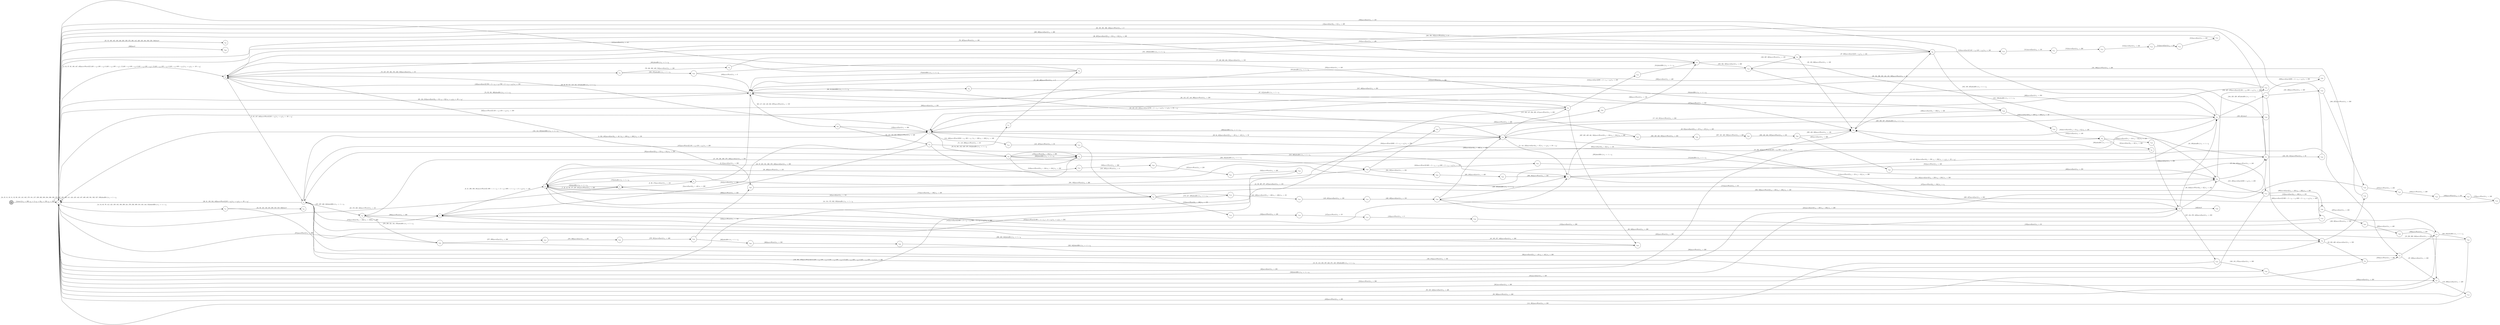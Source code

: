 digraph EFSM{
  graph [rankdir="LR", fontname="Latin Modern Math"];
  node [color="black", fillcolor="white", shape="circle", style="filled", fontname="Latin Modern Math"];
  edge [fontname="Latin Modern Math"];

  s0[fillcolor="gray", label=<s<sub>0</sub>>];
  s1[label=<s<sub>1</sub>>];
  s2[label=<s<sub>2</sub>>];
  s3[label=<s<sub>3</sub>>];
  s4[label=<s<sub>4</sub>>];
  s5[label=<s<sub>5</sub>>];
  s6[label=<s<sub>6</sub>>];
  s7[label=<s<sub>7</sub>>];
  s8[label=<s<sub>8</sub>>];
  s9[label=<s<sub>9</sub>>];
  s10[label=<s<sub>10</sub>>];
  s11[label=<s<sub>11</sub>>];
  s12[label=<s<sub>12</sub>>];
  s14[label=<s<sub>14</sub>>];
  s15[label=<s<sub>15</sub>>];
  s18[label=<s<sub>18</sub>>];
  s19[label=<s<sub>19</sub>>];
  s26[label=<s<sub>26</sub>>];
  s27[label=<s<sub>27</sub>>];
  s28[label=<s<sub>28</sub>>];
  s32[label=<s<sub>32</sub>>];
  s44[label=<s<sub>44</sub>>];
  s46[label=<s<sub>46</sub>>];
  s47[label=<s<sub>47</sub>>];
  s48[label=<s<sub>48</sub>>];
  s49[label=<s<sub>49</sub>>];
  s56[label=<s<sub>56</sub>>];
  s57[label=<s<sub>57</sub>>];
  s59[label=<s<sub>59</sub>>];
  s60[label=<s<sub>60</sub>>];
  s61[label=<s<sub>61</sub>>];
  s64[label=<s<sub>64</sub>>];
  s66[label=<s<sub>66</sub>>];
  s67[label=<s<sub>67</sub>>];
  s69[label=<s<sub>69</sub>>];
  s70[label=<s<sub>70</sub>>];
  s71[label=<s<sub>71</sub>>];
  s72[label=<s<sub>72</sub>>];
  s75[label=<s<sub>75</sub>>];
  s76[label=<s<sub>76</sub>>];
  s77[label=<s<sub>77</sub>>];
  s97[label=<s<sub>97</sub>>];
  s102[label=<s<sub>102</sub>>];
  s103[label=<s<sub>103</sub>>];
  s105[label=<s<sub>105</sub>>];
  s107[label=<s<sub>107</sub>>];
  s108[label=<s<sub>108</sub>>];
  s110[label=<s<sub>110</sub>>];
  s151[label=<s<sub>151</sub>>];
  s152[label=<s<sub>152</sub>>];
  s155[label=<s<sub>155</sub>>];
  s156[label=<s<sub>156</sub>>];
  s157[label=<s<sub>157</sub>>];
  s158[label=<s<sub>158</sub>>];
  s160[label=<s<sub>160</sub>>];
  s164[label=<s<sub>164</sub>>];
  s165[label=<s<sub>165</sub>>];
  s166[label=<s<sub>166</sub>>];
  s167[label=<s<sub>167</sub>>];
  s168[label=<s<sub>168</sub>>];
  s169[label=<s<sub>169</sub>>];
  s170[label=<s<sub>170</sub>>];
  s173[label=<s<sub>173</sub>>];
  s190[label=<s<sub>190</sub>>];
  s191[label=<s<sub>191</sub>>];
  s199[label=<s<sub>199</sub>>];
  s203[label=<s<sub>203</sub>>];
  s204[label=<s<sub>204</sub>>];
  s205[label=<s<sub>205</sub>>];
  s207[label=<s<sub>207</sub>>];
  s228[label=<s<sub>228</sub>>];
  s245[label=<s<sub>245</sub>>];
  s276[label=<s<sub>276</sub>>];
  s277[label=<s<sub>277</sub>>];
  s278[label=<s<sub>278</sub>>];
  s279[label=<s<sub>279</sub>>];
  s280[label=<s<sub>280</sub>>];
  s286[label=<s<sub>286</sub>>];
  s287[label=<s<sub>287</sub>>];
  s288[label=<s<sub>288</sub>>];
  s295[label=<s<sub>295</sub>>];
  s302[label=<s<sub>302</sub>>];
  s303[label=<s<sub>303</sub>>];
  s313[label=<s<sub>313</sub>>];
  s316[label=<s<sub>316</sub>>];
  s326[label=<s<sub>326</sub>>];
  s329[label=<s<sub>329</sub>>];
  s334[label=<s<sub>334</sub>>];
  s335[label=<s<sub>335</sub>>];
  s353[label=<s<sub>353</sub>>];
  s358[label=<s<sub>358</sub>>];
  s414[label=<s<sub>414</sub>>];
  s415[label=<s<sub>415</sub>>];
  s418[label=<s<sub>418</sub>>];
  s419[label=<s<sub>419</sub>>];
  s446[label=<s<sub>446</sub>>];
  s465[label=<s<sub>465</sub>>];
  s496[label=<s<sub>496</sub>>];
  s497[label=<s<sub>497</sub>>];
  s498[label=<s<sub>498</sub>>];
  s510[label=<s<sub>510</sub>>];
  s511[label=<s<sub>511</sub>>];
  s512[label=<s<sub>512</sub>>];
  s513[label=<s<sub>513</sub>>];
  s514[label=<s<sub>514</sub>>];
  s515[label=<s<sub>515</sub>>];
  s519[label=<s<sub>519</sub>>];
  s520[label=<s<sub>520</sub>>];
  s521[label=<s<sub>521</sub>>];
  s522[label=<s<sub>522</sub>>];

  s0->s1[label=<<i> [1]start:2/o<sub>1</sub> := 200, o<sub>2</sub> := 3, o<sub>3</sub> := 0&#91;r<sub>3</sub> := 150, r<sub>2</sub> := 250&#93;</i>>];
  s4->s5[label=<<i> [5]moveEast:0&#91;r<sub>3</sub> &gt; -48&#93;/o<sub>1</sub> := 200</i>>];
  s8->s9[label=<<i> [9, 91]moveEast:0/o<sub>1</sub> := 200</i>>];
  s10->s11[label=<<i> [11, 141, 223]moveEast:0&#91;r<sub>3</sub> &gt; 27&#93;/o<sub>1</sub> := r<sub>2</sub>&#91;r<sub>2</sub> := 50 + r<sub>2</sub>&#93;</i>>];
  s11->s12[label=<<i> [12, 142, 224]moveEast:0&#91;r<sub>2</sub> &gt; 250, r<sub>2</sub> &gt; 250&#93;/o<sub>1</sub> := r<sub>2</sub>&#91;r<sub>2</sub> := 50 + r<sub>2</sub>&#93;</i>>];
  s12->s1[label=<<i> [13]moveEast:0&#91;r<sub>3</sub> &gt; 0&#93;/o<sub>1</sub> := 400</i>>];
  s15->s12[label=<<i> [16, 198]alienHit:1/o<sub>1</sub> := 1 + i<sub>0</sub></i>>];
  s12->s4[label=<<i> [17, 143, 231]moveWest:0/o<sub>1</sub> := 350</i>>];
  s19->s5[label=<<i> [20, 349]moveWest:0/o<sub>1</sub> := 200</i>>];
  s1->s26[label=<<i> [26, 267]moveEast:0&#91;!(r<sub>3</sub> &gt; 52&or;r<sub>3</sub> &gt; 52)&#93;/o<sub>1</sub> := 100</i>>];
  s26->s27[label=<<i> [27, 268]moveEast:0&#91;105 &gt; r<sub>3</sub>&#93;/o<sub>1</sub> := 150</i>>];
  s10->s28[label=<<i> [40, 85]moveEast:0&#91;!(r<sub>3</sub> &gt; 27&or;r<sub>3</sub> &gt; 27)&#93;/o<sub>1</sub> := 100</i>>];
  s7->s6[label=<<i> [43]shieldHit:1/o<sub>1</sub> := -1 + i<sub>0</sub></i>>];
  s44->s6[label=<<i> [45]moveEast:0/o<sub>1</sub> := 150</i>>];
  s15->s56[label=<<i> [56, 243]moveWest:0&#91;r<sub>3</sub> &gt; 52&#93;/o<sub>1</sub> := 150</i>>];
  s57->s4[label=<<i> [58]shieldHit:1/o<sub>1</sub> := -1 + i<sub>0</sub></i>>];
  s59->s60[label=<<i> [60]moveEast:0&#91;r<sub>3</sub> &gt; 52&#93;/o<sub>1</sub> := 150</i>>];
  s60->s61[label=<<i> [61]moveEast:0&#91;r<sub>3</sub> &gt; 52&#93;/o<sub>1</sub> := 200</i>>];
  s61->s1[label=<<i> [62]moveEast:0/o<sub>1</sub> := 250</i>>];
  s9->s66[label=<<i> [66, 311]shieldHit:1/o<sub>1</sub> := -1 + i<sub>0</sub></i>>];
  s66->s67[label=<<i> [67, 312]alienHit:1/o<sub>1</sub> := 1 + i<sub>0</sub></i>>];
  s72->s9[label=<<i> [73]shieldHit:1/o<sub>1</sub> := -1 + i<sub>0</sub></i>>];
  s77->s1[label=<<i> [78, 337]moveWest:0/o<sub>1</sub> := 100</i>>];
  s4->s10[label=<<i> [39, 84, 452]moveEast:0&#91;!(r<sub>3</sub> &gt; -48&or;r<sub>3</sub> &gt; -48)&#93;/o<sub>1</sub> := 50</i>>];
  s46->s6[label=<<i> [88, 480]moveWest:0/o<sub>1</sub> := 150</i>>];
  s7->s8[label=<<i> [8, 90, 175]moveEast:0/o<sub>1</sub> := 150</i>>];
  s2->s4[label=<<i> [38, 83, 93, 211, 413, 451, 517]alienHit:1/o<sub>1</sub> := 1 + i<sub>0</sub></i>>];
  s59->s3[label=<<i> [95]moveEast:0&#91;!(r<sub>3</sub> &gt; 52&or;r<sub>3</sub> &gt; 52)&#93;/o<sub>1</sub> := 250</i>>];
  s3->s18[label=<<i> [96]moveEast:0&#91;!(r<sub>3</sub> &gt; -48&or;r<sub>3</sub> &gt; -48)&#93;/o<sub>1</sub> := 300</i>>];
  s18->s97[label=<<i> [97, 389]moveEast:0/o<sub>1</sub> := 350</i>>];
  s97->s1[label=<<i> [98, 500]moveWest:0/o<sub>1</sub> := 300</i>>];
  s2->s26[label=<<i> [101, 129]shieldHit:1/o<sub>1</sub> := -1 + i<sub>0</sub></i>>];
  s102->s103[label=<<i> [103]moveEast:0&#91;!(r<sub>3</sub> &gt; 100&or;r<sub>3</sub> &gt; 100)&#93;/o<sub>1</sub> := 50</i>>];
  s103->s60[label=<<i> [104]moveEast:0/o<sub>1</sub> := 100</i>>];
  s60->s105[label=<<i> [105]moveEast:0&#91;!(r<sub>3</sub> &gt; 52&or;r<sub>3</sub> &gt; 52)&#93;/o<sub>1</sub> := 150</i>>];
  s105->s15[label=<<i> [106]moveEast:0/o<sub>1</sub> := 200</i>>];
  s107->s108[label=<<i> [108, 185, 273]moveEast:0/o<sub>1</sub> := 300</i>>];
  s108->s97[label=<<i> [109]moveEast:0/o<sub>1</sub> := 350</i>>];
  s97->s110[label=<<i> [110, 390]moveEast:0/o<sub>1</sub> := 400</i>>];
  s110->s1[label=<<i> [111, 391]moveWest:0/o<sub>1</sub> := 350</i>>];
  s15->s10[label=<<i> [114]moveWest:0&#91;!(r<sub>3</sub> &gt; 52&or;r<sub>3</sub> &gt; 52)&#93;/o<sub>1</sub> := 300</i>>];
  s69->s70[label=<<i> [70, 118, 150, 253, 398]moveWest:0/o<sub>1</sub> := 100</i>>];
  s72->s1[label=<<i> [121]moveEast:0/o<sub>1</sub> := 50</i>>];
  s1->s9[label=<<i> [65, 124, 218]moveEast:0&#91;r<sub>3</sub> &gt; 52, r<sub>3</sub> &gt; 52&#93;/o<sub>1</sub> := r<sub>2</sub>&#91;r<sub>2</sub> := 50 + r<sub>2</sub>&#93;</i>>];
  s9->s2[label=<<i> [128]moveEast:0&#91;!(799 &gt; 2 &times; r<sub>2</sub> + r<sub>3</sub>&or;799 &gt; 2 &times; r<sub>2</sub> + r<sub>3</sub>)&#93;/o<sub>1</sub> := 250</i>>];
  s26->s102[label=<<i> [102, 130, 435]alienHit:1/o<sub>1</sub> := 1 + i<sub>0</sub></i>>];
  s102->s9[label=<<i> [131]moveWest:0/o<sub>1</sub> := 200</i>>];
  s9->s69[label=<<i> [69, 117, 132, 149, 252, 397]moveWest:0/o<sub>1</sub> := 150</i>>];
  s69->s4[label=<<i> [133]moveEast:0/o<sub>1</sub> := 200</i>>];
  s4->s1[label=<<i> [134, 144, 325]shieldHit:1/o<sub>1</sub> := -1 + i<sub>0</sub></i>>];
  s1->s2[label=<<i> [2, 34, 37, 82, 136, 447, 450]moveWest:0&#91;!(!(450 &gt; r<sub>2</sub>&or;199 &gt; r<sub>2</sub>)&or;!(450 &gt; r<sub>2</sub>&or;199 &gt; r<sub>2</sub>)), !(!(450 &gt; r<sub>2</sub>&or;199 &gt; r<sub>2</sub>)&or;!(450 &gt; r<sub>2</sub>&or;199 &gt; r<sub>2</sub>)), !(!(450 &gt; r<sub>2</sub>&or;199 &gt; r<sub>2</sub>)&or;!(450 &gt; r<sub>2</sub>&or;199 &gt; r<sub>2</sub>))&#93;/o<sub>1</sub> := r<sub>3</sub>&#91;r<sub>3</sub> := -50 + r<sub>3</sub>&#93;</i>>];
  s3->s1[label=<<i> [36, 81, 138, 344, 449]moveWest:0&#91;150 &gt; r<sub>3</sub>&#93;/o<sub>1</sub> := r<sub>3</sub>&#91;r<sub>3</sub> := -50 + r<sub>3</sub>&#93;</i>>];
  s70->s151[label=<<i> [151]alienHit:1/o<sub>1</sub> := 1 + i<sub>0</sub></i>>];
  s151->s152[label=<<i> [152]moveEast:0&#91;r<sub>3</sub> &gt; 100&#93;/o<sub>1</sub> := 150</i>>];
  s152->s6[label=<<i> [153]moveEast:0/o<sub>1</sub> := 200</i>>];
  s6->s44[label=<<i> [44, 154, 172, 382, 529]alienHit:1/o<sub>1</sub> := 1 + i<sub>0</sub></i>>];
  s44->s155[label=<<i> [155]moveWest:0&#91;r<sub>3</sub> &gt; 100&#93;/o<sub>1</sub> := 150</i>>];
  s155->s156[label=<<i> [156]moveWest:0/o<sub>1</sub> := 100</i>>];
  s156->s157[label=<<i> [157]moveWest:0/o<sub>1</sub> := 50</i>>];
  s157->s158[label=<<i> [158]moveWest:0/o<sub>1</sub> := 0</i>>];
  s158->s19[label=<<i> [159]moveEast:0/o<sub>1</sub> := 50</i>>];
  s19->s160[label=<<i> [160, 234]alienHit:1/o<sub>1</sub> := 1 + i<sub>0</sub></i>>];
  s160->s1[label=<<i> [161]moveEast:0/o<sub>1</sub> := 100</i>>];
  s164->s165[label=<<i> [165, 226]moveWest:0/o<sub>1</sub> := 350</i>>];
  s165->s166[label=<<i> [166, 227]moveWest:0/o<sub>1</sub> := 300</i>>];
  s166->s167[label=<<i> [167]moveWest:0/o<sub>1</sub> := 250</i>>];
  s167->s168[label=<<i> [168]moveWest:0/o<sub>1</sub> := 200</i>>];
  s168->s169[label=<<i> [169]moveWest:0/o<sub>1</sub> := 150</i>>];
  s169->s170[label=<<i> [170]moveWest:0/o<sub>1</sub> := 100</i>>];
  s170->s6[label=<<i> [171]moveWest:0/o<sub>1</sub> := 50</i>>];
  s44->s173[label=<<i> [173, 417, 489]alienHit:1/o<sub>1</sub> := 1 + i<sub>0</sub></i>>];
  s173->s7[label=<<i> [174]moveEast:0&#91;r<sub>3</sub> &gt; 100&#93;/o<sub>1</sub> := 100</i>>];
  s8->s6[label=<<i> [176]alienHit:1/o<sub>1</sub> := 1 + i<sub>0</sub></i>>];
  s6->s7[label=<<i> [7, 22, 42, 89, 177, 237, 481]moveWest:0/o<sub>1</sub> := 100</i>>];
  s7->s1[label=<<i> [23, 178, 238, 482]moveWest:0/o<sub>1</sub> := 50</i>>];
  s108->s3[label=<<i> [186, 274]moveWest:0/o<sub>1</sub> := 250</i>>];
  s3->s46[label=<<i> [187]moveWest:0&#91;!(150 &gt; r<sub>3</sub>&or;150 &gt; r<sub>3</sub>)&#93;/o<sub>1</sub> := 200</i>>];
  s48->s190[label=<<i> [190, 305]moveWest:0/o<sub>1</sub> := 250</i>>];
  s190->s191[label=<<i> [191, 306]moveWest:0/o<sub>1</sub> := 200</i>>];
  s27->s28[label=<<i> [28, 193, 366]moveWest:0/o<sub>1</sub> := 100</i>>];
  s12->s199[label=<<i> [199, 221]win:0</i>>];
  s10->s4[label=<<i> [200]shieldHit:1/o<sub>1</sub> := -1 + i<sub>0</sub></i>>];
  s4->s59[label=<<i> [59, 94, 201, 212, 459, 478, 518]alienHit:1/o<sub>1</sub> := 1 + i<sub>0</sub></i>>];
  s59->s46[label=<<i> [202]shieldHit:1/o<sub>1</sub> := -1 + i<sub>0</sub></i>>];
  s46->s203[label=<<i> [203, 352]alienHit:1/o<sub>1</sub> := 1 + i<sub>0</sub></i>>];
  s203->s204[label=<<i> [204, 282]moveEast:0/o<sub>1</sub> := 350</i>>];
  s204->s205[label=<<i> [205, 283]moveEast:0/o<sub>1</sub> := 400</i>>];
  s205->s11[label=<<i> [206, 284]moveWest:0/o<sub>1</sub> := 350</i>>];
  s207->s1[label=<<i> [208]moveEast:0/o<sub>1</sub> := 350</i>>];
  s59->s11[label=<<i> [213, 460]alienHit:1/o<sub>1</sub> := 1 + i<sub>0</sub></i>>];
  s11->s56[label=<<i> [214, 494]moveEast:0&#91;!(r<sub>2</sub> &gt; 250&or;r<sub>2</sub> &gt; 250)&#93;/o<sub>1</sub> := 200</i>>];
  s56->s151[label=<<i> [215, 495]moveEast:0&#91;350 &gt; r<sub>2</sub>&#93;/o<sub>1</sub> := 250</i>>];
  s151->s1[label=<<i> [216]moveWest:0/o<sub>1</sub> := 200</i>>];
  s10->s12[label=<<i> [220, 230, 327, 453]alienHit:1/o<sub>1</sub> := 1 + i<sub>0</sub></i>>];
  s9->s10[label=<<i> [10, 125, 219, 222]moveEast:0&#91;799 &gt; 2 &times; r<sub>2</sub> + r<sub>3</sub>&#93;/o<sub>1</sub> := r<sub>2</sub>&#91;r<sub>2</sub> := 50 + r<sub>2</sub>&#93;</i>>];
  s166->s228[label=<<i> [228, 427]moveEast:0/o<sub>1</sub> := 350</i>>];
  s228->s10[label=<<i> [229]moveEast:0&#91;r<sub>3</sub> &gt; 100&#93;/o<sub>1</sub> := 400</i>>];
  s18->s19[label=<<i> [19, 233, 260, 348]moveWest:0/o<sub>1</sub> := 250</i>>];
  s160->s5[label=<<i> [235]moveWest:0/o<sub>1</sub> := 200</i>>];
  s5->s6[label=<<i> [6, 21, 236, 350, 381]moveWest:0&#91;!(-899 &gt; -1 &times; r<sub>2</sub> + -2 &times; r<sub>3</sub>&or;-899 &gt; -1 &times; r<sub>2</sub> + -2 &times; r<sub>3</sub>)&#93;/o<sub>1</sub> := 150</i>>];
  s56->s57[label=<<i> [57, 244, 537]moveWest:0/o<sub>1</sub> := 100</i>>];
  s191->s9[label=<<i> [251]alienHit:1/o<sub>1</sub> := 1 + i<sub>0</sub></i>>];
  s70->s6[label=<<i> [254]moveEast:0/o<sub>1</sub> := 150</i>>];
  s49->s18[label=<<i> [259]moveWest:0/o<sub>1</sub> := 300</i>>];
  s19->s1[label=<<i> [261]moveEast:0/o<sub>1</sub> := 300</i>>];
  s27->s1[label=<<i> [269, 308]moveEast:0/o<sub>1</sub> := 200</i>>];
  s15->s107[label=<<i> [107, 184, 272, 422]moveEast:0/o<sub>1</sub> := 250</i>>];
  s276->s277[label=<<i> [277, 299]moveEast:0/o<sub>1</sub> := 300</i>>];
  s277->s278[label=<<i> [278, 300]moveEast:0/o<sub>1</sub> := 350</i>>];
  s278->s279[label=<<i> [279, 301]moveEast:0/o<sub>1</sub> := 400</i>>];
  s279->s280[label=<<i> [280]moveWest:0/o<sub>1</sub> := 350</i>>];
  s280->s203[label=<<i> [281, 333]moveWest:0/o<sub>1</sub> := 300</i>>];
  s207->s286[label=<<i> [286, 430, 462, 505]moveWest:0/o<sub>1</sub> := 250</i>>];
  s286->s287[label=<<i> [287, 431, 463, 506]moveWest:0/o<sub>1</sub> := 200</i>>];
  s287->s288[label=<<i> [288, 432, 464, 507]moveWest:0/o<sub>1</sub> := 150</i>>];
  s288->s28[label=<<i> [289, 433, 508]moveWest:0/o<sub>1</sub> := 100</i>>];
  s67->s295[label=<<i> [295]shieldHit:1/o<sub>1</sub> := -1 + i<sub>0</sub></i>>];
  s295->s3[label=<<i> [296, 323, 343]alienHit:1/o<sub>1</sub> := 1 + i<sub>0</sub></i>>];
  s47->s276[label=<<i> [276, 298, 321, 341, 370]alienHit:1/o<sub>1</sub> := 1 + i<sub>0</sub></i>>];
  s279->s302[label=<<i> [302]alienHit:1/o<sub>1</sub> := 1 + i<sub>0</sub></i>>];
  s302->s303[label=<<i> [303]moveWest:0/o<sub>1</sub> := 350</i>>];
  s303->s48[label=<<i> [304]moveWest:0/o<sub>1</sub> := 300</i>>];
  s191->s27[label=<<i> [192, 307, 365]moveWest:0/o<sub>1</sub> := 150</i>>];
  s14->s64[label=<<i> [64, 80, 123, 140, 210, 293, 310, 319, 346]lose:0</i>>];
  s67->s313[label=<<i> [313]moveEast:0&#91;899 &gt; 2 &times; r<sub>2</sub> + r<sub>3</sub>&#93;/o<sub>1</sub> := 250</i>>];
  s313->s77[label=<<i> [314]shieldHit:1/o<sub>1</sub> := -1 + i<sub>0</sub></i>>];
  s316->s1[label=<<i> [317, 468]moveEast:0/o<sub>1</sub> := 350</i>>];
  s276->s295[label=<<i> [322, 342]shieldHit:1/o<sub>1</sub> := -1 + i<sub>0</sub></i>>];
  s1->s326[label=<<i> [326]lose:0</i>>];
  s12->s164[label=<<i> [164, 225, 328, 407]alienHit:1/o<sub>1</sub> := 1 + i<sub>0</sub></i>>];
  s164->s329[label=<<i> [329]moveEast:0&#91;899 &gt; 2 &times; r<sub>2</sub> + r<sub>3</sub>&#93;/o<sub>1</sub> := 350</i>>];
  s329->s9[label=<<i> [330]moveEast:0/o<sub>1</sub> := 400</i>>];
  s9->s2[label=<<i> [74, 92, 331, 360]alienHit:1/o<sub>1</sub> := 1 + i<sub>0</sub></i>>];
  s2->s280[label=<<i> [332]moveWest:0&#91;!(150 &gt; r<sub>3</sub>&or;150 &gt; r<sub>3</sub>)&#93;/o<sub>1</sub> := 350</i>>];
  s203->s334[label=<<i> [334]moveWest:0&#91;899 &gt; 2 &times; r<sub>2</sub> + r<sub>3</sub>&#93;/o<sub>1</sub> := 250</i>>];
  s334->s335[label=<<i> [335]moveWest:0/o<sub>1</sub> := 200</i>>];
  s335->s77[label=<<i> [336]moveWest:0/o<sub>1</sub> := 150</i>>];
  s3->s47[label=<<i> [275, 297, 320, 340]shieldHit:1/o<sub>1</sub> := -1 + i<sub>0</sub></i>>];
  s4->s18[label=<<i> [18, 232, 347]moveWest:0&#91;!(350 &gt; r<sub>2</sub>&or;350 &gt; r<sub>2</sub>)&#93;/o<sub>1</sub> := 300</i>>];
  s203->s353[label=<<i> [353]moveWest:0&#91;!(899 &gt; 2 &times; r<sub>2</sub> + r<sub>3</sub>&or;899 &gt; 2 &times; r<sub>2</sub> + r<sub>3</sub>)&#93;/o<sub>1</sub> := 150</i>>];
  s353->s57[label=<<i> [354]moveWest:0/o<sub>1</sub> := 100</i>>];
  s57->s245[label=<<i> [245, 355, 531]moveWest:0/o<sub>1</sub> := 50</i>>];
  s245->s2[label=<<i> [246, 356, 532]moveWest:0/o<sub>1</sub> := 0</i>>];
  s75->s358[label=<<i> [358, 375]alienHit:1/o<sub>1</sub> := 1 + i<sub>0</sub></i>>];
  s358->s9[label=<<i> [359]moveWest:0/o<sub>1</sub> := 0</i>>];
  s77->s191[label=<<i> [250, 364, 405]moveEast:0/o<sub>1</sub> := 200</i>>];
  s276->s1[label=<<i> [371]moveWest:0/o<sub>1</sub> := 200</i>>];
  s358->s28[label=<<i> [376]moveEast:0/o<sub>1</sub> := 100</i>>];
  s28->s6[label=<<i> [41, 86, 367, 377, 437]moveEast:0/o<sub>1</sub> := 150</i>>];
  s6->s46[label=<<i> [46, 87, 255, 351, 368, 378, 438]moveEast:0/o<sub>1</sub> := 200</i>>];
  s47->s5[label=<<i> [380]moveWest:0/o<sub>1</sub> := 200</i>>];
  s44->s57[label=<<i> [383, 530]moveWest:0&#91;!(r<sub>3</sub> &gt; 100&or;r<sub>3</sub> &gt; 100)&#93;/o<sub>1</sub> := 100</i>>];
  s57->s28[label=<<i> [384]alienHit:1/o<sub>1</sub> := 1 + i<sub>0</sub></i>>];
  s28->s26[label=<<i> [29, 194, 290, 385, 434, 455, 509]moveWest:0/o<sub>1</sub> := 50</i>>];
  s26->s1[label=<<i> [30, 195, 291, 386, 456]moveWest:0/o<sub>1</sub> := 0</i>>];
  s1->s10[label=<<i> [146, 394, 470]moveWest:0&#91;!(!(!(450 &gt; r<sub>2</sub>&or;199 &gt; r<sub>2</sub>)&or;!(450 &gt; r<sub>2</sub>&or;199 &gt; r<sub>2</sub>))&or;!(!(450 &gt; r<sub>2</sub>&or;199 &gt; r<sub>2</sub>)&or;!(450 &gt; r<sub>2</sub>&or;199 &gt; r<sub>2</sub>)))&#93;/o<sub>1</sub> := 300</i>>];
  s67->s9[label=<<i> [68, 116, 127, 148, 396]moveWest:0/o<sub>1</sub> := 200</i>>];
  s70->s71[label=<<i> [71, 119, 399]moveWest:0/o<sub>1</sub> := 50</i>>];
  s71->s72[label=<<i> [72, 120, 400]moveWest:0/o<sub>1</sub> := 0</i>>];
  s72->s2[label=<<i> [401]alienHit:1/o<sub>1</sub> := 1 + i<sub>0</sub></i>>];
  s2->s75[label=<<i> [75, 247, 357, 361, 374, 402, 533]moveEast:0/o<sub>1</sub> := 50</i>>];
  s75->s76[label=<<i> [76, 248, 362, 403, 534]moveEast:0/o<sub>1</sub> := 100</i>>];
  s76->s77[label=<<i> [77, 249, 363, 404, 535]moveEast:0/o<sub>1</sub> := 150</i>>];
  s191->s12[label=<<i> [406]moveEast:0/o<sub>1</sub> := 250</i>>];
  s164->s48[label=<<i> [408]moveEast:0&#91;!(899 &gt; 2 &times; r<sub>2</sub> + r<sub>3</sub>&or;899 &gt; 2 &times; r<sub>2</sub> + r<sub>3</sub>)&#93;/o<sub>1</sub> := 300</i>>];
  s4->s414[label=<<i> [414, 486]moveWest:0&#91;350 &gt; r<sub>2</sub>, 350 &gt; r<sub>2</sub>, !(r<sub>3</sub> &gt; 100&or;r<sub>3</sub> &gt; 100)&#93;/o<sub>1</sub> := 100</i>>];
  s414->s415[label=<<i> [415, 487]moveWest:0/o<sub>1</sub> := 50</i>>];
  s415->s44[label=<<i> [416, 488]moveWest:0/o<sub>1</sub> := 0</i>>];
  s173->s418[label=<<i> [418, 490]moveEast:0&#91;!(r<sub>3</sub> &gt; 100&or;r<sub>3</sub> &gt; 100)&#93;/o<sub>1</sub> := 50</i>>];
  s418->s419[label=<<i> [419, 491]moveEast:0/o<sub>1</sub> := 100</i>>];
  s419->s228[label=<<i> [420, 492]moveEast:0/o<sub>1</sub> := 150</i>>];
  s228->s15[label=<<i> [421]moveEast:0&#91;!(r<sub>3</sub> &gt; 100&or;r<sub>3</sub> &gt; 100)&#93;/o<sub>1</sub> := 200</i>>];
  s107->s1[label=<<i> [423]moveWest:0/o<sub>1</sub> := 200</i>>];
  s228->s11[label=<<i> [428, 493]alienHit:1/o<sub>1</sub> := 1 + i<sub>0</sub></i>>];
  s102->s28[label=<<i> [436]moveEast:0&#91;r<sub>3</sub> &gt; 100&#93;/o<sub>1</sub> := 100</i>>];
  s46->s47[label=<<i> [47, 188, 256, 369, 379, 439]moveEast:0/o<sub>1</sub> := 250</i>>];
  s47->s48[label=<<i> [48, 189, 257, 440]moveEast:0/o<sub>1</sub> := 300</i>>];
  s48->s49[label=<<i> [49, 258, 409, 441]moveEast:0/o<sub>1</sub> := 350</i>>];
  s49->s1[label=<<i> [50, 410, 442]moveEast:0/o<sub>1</sub> := 400</i>>];
  s1->s14[label=<<i> [14, 54, 63, 79, 112, 122, 139, 182, 196, 209, 241, 270, 292, 309, 318, 345, 444, 524]shieldHit:1/o<sub>1</sub> := -1 + i<sub>0</sub></i>>];
  s14->s15[label=<<i> [15, 55, 113, 183, 197, 242, 271, 445, 525]alienHit:1/o<sub>1</sub> := 1 + i<sub>0</sub></i>>];
  s15->s446[label=<<i> [446]win:0</i>>];
  s2->s3[label=<<i> [3, 35, 137, 448]moveWest:0&#91;150 &gt; r<sub>3</sub>&#93;/o<sub>1</sub> := r<sub>3</sub>&#91;r<sub>3</sub> := -50 + r<sub>3</sub>&#93;</i>>];
  s12->s28[label=<<i> [454]moveEast:0&#91;!(r<sub>3</sub> &gt; 0&or;r<sub>3</sub> &gt; 0)&#93;/o<sub>1</sub> := 100</i>>];
  s288->s465[label=<<i> [465]moveEast:0/o<sub>1</sub> := 200</i>>];
  s465->s56[label=<<i> [466]moveEast:0/o<sub>1</sub> := 250</i>>];
  s56->s316[label=<<i> [316, 467, 476]moveEast:0&#91;!(350 &gt; r<sub>2</sub>&or;350 &gt; r<sub>2</sub>)&#93;/o<sub>1</sub> := 300</i>>];
  s10->s67[label=<<i> [115, 126, 147, 294, 395, 471]moveWest:0/o<sub>1</sub> := 250</i>>];
  s67->s3[label=<<i> [472]moveEast:0&#91;!(899 &gt; 2 &times; r<sub>2</sub> + r<sub>3</sub>&or;899 &gt; 2 &times; r<sub>2</sub> + r<sub>3</sub>)&#93;/o<sub>1</sub> := 300</i>>];
  s3->s5[label=<<i> [473]moveEast:0&#91;r<sub>3</sub> &gt; 100&#93;/o<sub>1</sub> := 350&#91;r<sub>3</sub> := 300&#93;</i>>];
  s5->s11[label=<<i> [474]moveWest:0&#91;-899 &gt; -1 &times; r<sub>2</sub> + -2 &times; r<sub>3</sub>&#93;/o<sub>1</sub> := r<sub>3</sub>&#91;r<sub>3</sub> := 250&#93;</i>>];
  s11->s56[label=<<i> [475]moveWest:0&#91;r<sub>3</sub> &gt; 194&#93;/o<sub>1</sub> := r<sub>3</sub></i>>];
  s316->s4[label=<<i> [477]moveWest:0/o<sub>1</sub> := 250</i>>];
  s59->s46[label=<<i> [479]moveWest:0&#91;r<sub>3</sub> &gt; 194&#93;/o<sub>1</sub> := 200</i>>];
  s3->s4[label=<<i> [4, 324, 485]moveEast:0&#91;r<sub>3</sub> &gt; -48, !(r<sub>3</sub> &gt; 100&or;r<sub>3</sub> &gt; 100)&#93;/o<sub>1</sub> := 150</i>>];
  s151->s496[label=<<i> [496]moveEast:0&#91;!(r<sub>3</sub> &gt; 100&or;r<sub>3</sub> &gt; 100)&#93;/o<sub>1</sub> := 300</i>>];
  s496->s497[label=<<i> [497]moveEast:0/o<sub>1</sub> := 350</i>>];
  s497->s498[label=<<i> [498]moveEast:0/o<sub>1</sub> := 400</i>>];
  s498->s97[label=<<i> [499]moveWest:0/o<sub>1</sub> := 350</i>>];
  s11->s207[label=<<i> [207, 285, 429, 461, 504]moveWest:0&#91;!(r<sub>3</sub> &gt; 194&or;r<sub>3</sub> &gt; 194)&#93;/o<sub>1</sub> := 300</i>>];
  s26->s510[label=<<i> [510]moveEast:0&#91;!(105 &gt; r<sub>3</sub>&or;105 &gt; r<sub>3</sub>)&#93;/o<sub>1</sub> := 100</i>>];
  s510->s511[label=<<i> [511]moveEast:0/o<sub>1</sub> := 150</i>>];
  s511->s512[label=<<i> [512]moveEast:0/o<sub>1</sub> := 200</i>>];
  s512->s513[label=<<i> [513]moveEast:0/o<sub>1</sub> := 250</i>>];
  s513->s514[label=<<i> [514]moveEast:0/o<sub>1</sub> := 300</i>>];
  s514->s515[label=<<i> [515]moveEast:0/o<sub>1</sub> := 350</i>>];
  s515->s2[label=<<i> [516]moveEast:0/o<sub>1</sub> := 400</i>>];
  s59->s519[label=<<i> [519]moveWest:0&#91;!(r<sub>3</sub> &gt; 194&or;r<sub>3</sub> &gt; 194)&#93;/o<sub>1</sub> := 350</i>>];
  s519->s520[label=<<i> [520]moveWest:0/o<sub>1</sub> := 300</i>>];
  s520->s521[label=<<i> [521]moveWest:0/o<sub>1</sub> := 250</i>>];
  s521->s522[label=<<i> [522]moveWest:0/o<sub>1</sub> := 200</i>>];
  s522->s1[label=<<i> [523]moveWest:0/o<sub>1</sub> := 150</i>>];
  s15->s1[label=<<i> [526]shieldHit:1/o<sub>1</sub> := -1 + i<sub>0</sub></i>>];
  s1->s1[label=<<i> [24, 25, 31, 33, 51, 52, 99, 135, 145, 162, 179, 181, 217, 239, 262, 263, 264, 266, 338, 372, 387, 392, 393, 411, 424, 425, 443, 457, 469, 483, 501, 502, 527, 539]alienHit:1/o<sub>1</sub> := 1 + i<sub>0</sub></i>>];
  s1->s32[label=<<i> [32, 53, 100, 163, 180, 240, 265, 339, 373, 388, 412, 426, 458, 484, 503, 528, 540]win:0</i>>];
  s77->s56[label=<<i> [315, 536]alienHit:1/o<sub>1</sub> := 1 + i<sub>0</sub></i>>];
  s57->s1[label=<<i> [538]moveEast:0/o<sub>1</sub> := 150</i>>];
}
